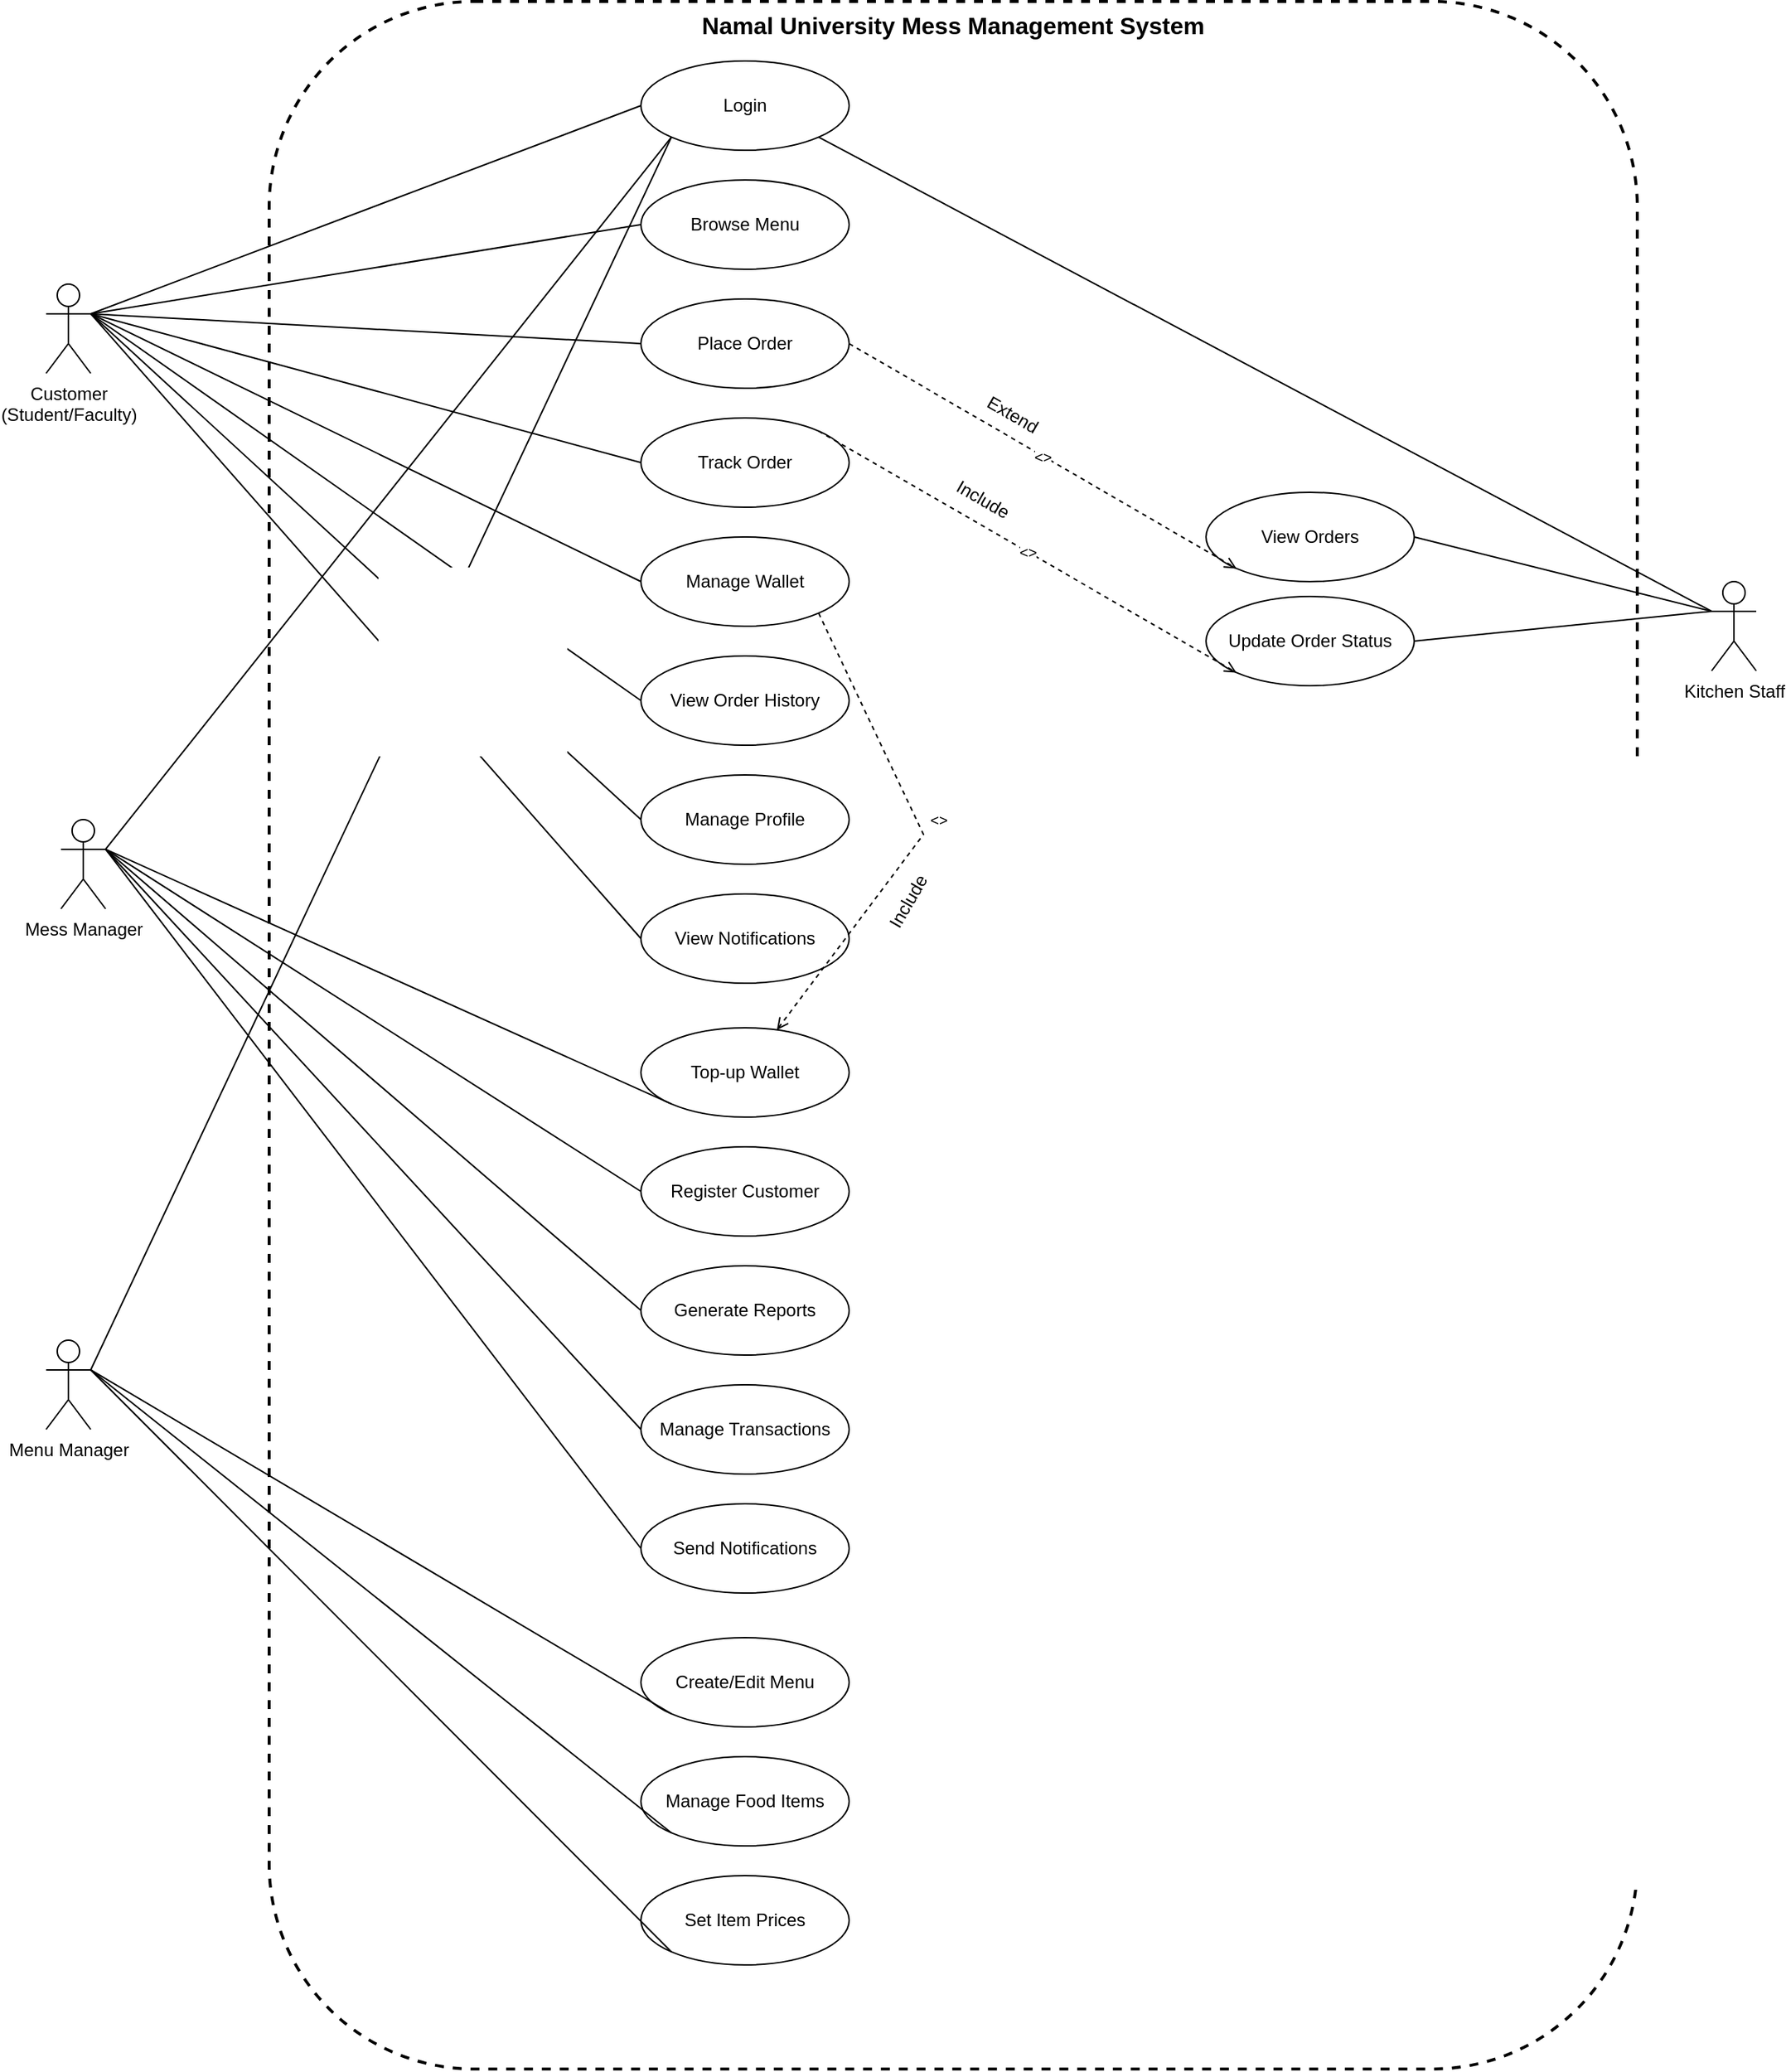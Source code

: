 <mxfile version="27.0.9">
  <diagram name="Namal University Mess Management System" id="namal_use_case">
    <mxGraphModel dx="2605" dy="1650" grid="1" gridSize="10" guides="1" tooltips="1" connect="1" arrows="1" fold="1" page="1" pageScale="1" pageWidth="1400" pageHeight="1000" math="0" shadow="0">
      <root>
        <mxCell id="0" />
        <mxCell id="1" parent="0" />
        <mxCell id="system_boundary" value="Namal University Mess Management System" style="rounded=1;whiteSpace=wrap;html=1;fillColor=none;strokeColor=#000000;strokeWidth=2;dashed=1;verticalAlign=top;fontSize=16;fontStyle=1;" parent="1" vertex="1">
          <mxGeometry x="230" y="10" width="920" height="1390" as="geometry" />
        </mxCell>
        <mxCell id="customer_actor" value="Customer&#xa;(Student/Faculty)" style="shape=umlActor;verticalLabelPosition=bottom;verticalAlign=top;html=1;fontSize=12;" parent="1" vertex="1">
          <mxGeometry x="80" y="200" width="30" height="60" as="geometry" />
        </mxCell>
        <mxCell id="mess_manager_actor" value="Mess Manager" style="shape=umlActor;verticalLabelPosition=bottom;verticalAlign=top;html=1;fontSize=12;" parent="1" vertex="1">
          <mxGeometry x="90" y="560" width="30" height="60" as="geometry" />
        </mxCell>
        <mxCell id="menu_manager_actor" value="Menu Manager" style="shape=umlActor;verticalLabelPosition=bottom;verticalAlign=top;html=1;fontSize=12;" parent="1" vertex="1">
          <mxGeometry x="80" y="910" width="30" height="60" as="geometry" />
        </mxCell>
        <mxCell id="kitchen_staff_actor" value="Kitchen Staff" style="shape=umlActor;verticalLabelPosition=bottom;verticalAlign=top;html=1;fontSize=12;" parent="1" vertex="1">
          <mxGeometry x="1200" y="400" width="30" height="60" as="geometry" />
        </mxCell>
        <mxCell id="login_usecase" value="Login" style="ellipse;whiteSpace=wrap;html=1;fontSize=12;" parent="1" vertex="1">
          <mxGeometry x="480" y="50" width="140" height="60" as="geometry" />
        </mxCell>
        <mxCell id="browse_menu_usecase" value="Browse Menu" style="ellipse;whiteSpace=wrap;html=1;fontSize=12;" parent="1" vertex="1">
          <mxGeometry x="480" y="130" width="140" height="60" as="geometry" />
        </mxCell>
        <mxCell id="place_order_usecase" value="Place Order" style="ellipse;whiteSpace=wrap;html=1;fontSize=12;" parent="1" vertex="1">
          <mxGeometry x="480" y="210" width="140" height="60" as="geometry" />
        </mxCell>
        <mxCell id="track_order_usecase" value="Track Order" style="ellipse;whiteSpace=wrap;html=1;fontSize=12;" parent="1" vertex="1">
          <mxGeometry x="480" y="290" width="140" height="60" as="geometry" />
        </mxCell>
        <mxCell id="manage_wallet_usecase" value="Manage Wallet" style="ellipse;whiteSpace=wrap;html=1;fontSize=12;" parent="1" vertex="1">
          <mxGeometry x="480" y="370" width="140" height="60" as="geometry" />
        </mxCell>
        <mxCell id="view_order_history_usecase" value="View Order History" style="ellipse;whiteSpace=wrap;html=1;fontSize=12;" parent="1" vertex="1">
          <mxGeometry x="480" y="450" width="140" height="60" as="geometry" />
        </mxCell>
        <mxCell id="manage_profile_usecase" value="Manage Profile" style="ellipse;whiteSpace=wrap;html=1;fontSize=12;" parent="1" vertex="1">
          <mxGeometry x="480" y="530" width="140" height="60" as="geometry" />
        </mxCell>
        <mxCell id="view_notifications_usecase" value="View Notifications" style="ellipse;whiteSpace=wrap;html=1;fontSize=12;" parent="1" vertex="1">
          <mxGeometry x="480" y="610" width="140" height="60" as="geometry" />
        </mxCell>
        <mxCell id="topup_wallet_usecase" value="Top-up Wallet" style="ellipse;whiteSpace=wrap;html=1;fontSize=12;" parent="1" vertex="1">
          <mxGeometry x="480" y="700" width="140" height="60" as="geometry" />
        </mxCell>
        <mxCell id="register_customer_usecase" value="Register Customer" style="ellipse;whiteSpace=wrap;html=1;fontSize=12;" parent="1" vertex="1">
          <mxGeometry x="480" y="780" width="140" height="60" as="geometry" />
        </mxCell>
        <mxCell id="generate_reports_usecase" value="Generate Reports" style="ellipse;whiteSpace=wrap;html=1;fontSize=12;" parent="1" vertex="1">
          <mxGeometry x="480" y="860" width="140" height="60" as="geometry" />
        </mxCell>
        <mxCell id="manage_transactions_usecase" value="Manage Transactions" style="ellipse;whiteSpace=wrap;html=1;fontSize=12;" parent="1" vertex="1">
          <mxGeometry x="480" y="940" width="140" height="60" as="geometry" />
        </mxCell>
        <mxCell id="send_notifications_usecase" value="Send Notifications" style="ellipse;whiteSpace=wrap;html=1;fontSize=12;" parent="1" vertex="1">
          <mxGeometry x="480" y="1020" width="140" height="60" as="geometry" />
        </mxCell>
        <mxCell id="create_edit_menu_usecase" value="Create/Edit Menu" style="ellipse;whiteSpace=wrap;html=1;fontSize=12;" parent="1" vertex="1">
          <mxGeometry x="480" y="1110" width="140" height="60" as="geometry" />
        </mxCell>
        <mxCell id="manage_food_items_usecase" value="Manage Food Items" style="ellipse;whiteSpace=wrap;html=1;fontSize=12;" parent="1" vertex="1">
          <mxGeometry x="480" y="1190" width="140" height="60" as="geometry" />
        </mxCell>
        <mxCell id="set_item_prices_usecase" value="Set Item Prices" style="ellipse;whiteSpace=wrap;html=1;fontSize=12;" parent="1" vertex="1">
          <mxGeometry x="480" y="1270" width="140" height="60" as="geometry" />
        </mxCell>
        <mxCell id="view_orders_usecase" value="View Orders" style="ellipse;whiteSpace=wrap;html=1;fontSize=12;" parent="1" vertex="1">
          <mxGeometry x="860" y="340" width="140" height="60" as="geometry" />
        </mxCell>
        <mxCell id="update_order_status_usecase" value="Update Order Status" style="ellipse;whiteSpace=wrap;html=1;fontSize=12;" parent="1" vertex="1">
          <mxGeometry x="860" y="410" width="140" height="60" as="geometry" />
        </mxCell>
        <mxCell id="customer_login" value="" style="endArrow=none;html=1;rounded=0;exitX=1;exitY=0.333;exitDx=0;exitDy=0;exitPerimeter=0;entryX=0;entryY=0.5;entryDx=0;entryDy=0;" parent="1" source="customer_actor" target="login_usecase" edge="1">
          <mxGeometry width="50" height="50" relative="1" as="geometry">
            <mxPoint x="130" y="220" as="sourcePoint" />
            <mxPoint x="180" y="170" as="targetPoint" />
          </mxGeometry>
        </mxCell>
        <mxCell id="customer_browse_menu" value="" style="endArrow=none;html=1;rounded=0;exitX=1;exitY=0.333;exitDx=0;exitDy=0;exitPerimeter=0;entryX=0;entryY=0.5;entryDx=0;entryDy=0;" parent="1" source="customer_actor" target="browse_menu_usecase" edge="1">
          <mxGeometry width="50" height="50" relative="1" as="geometry">
            <mxPoint x="130" y="220" as="sourcePoint" />
            <mxPoint x="180" y="170" as="targetPoint" />
          </mxGeometry>
        </mxCell>
        <mxCell id="customer_place_order" value="" style="endArrow=none;html=1;rounded=0;exitX=1;exitY=0.333;exitDx=0;exitDy=0;exitPerimeter=0;entryX=0;entryY=0.5;entryDx=0;entryDy=0;" parent="1" source="customer_actor" target="place_order_usecase" edge="1">
          <mxGeometry width="50" height="50" relative="1" as="geometry">
            <mxPoint x="130" y="220" as="sourcePoint" />
            <mxPoint x="180" y="170" as="targetPoint" />
          </mxGeometry>
        </mxCell>
        <mxCell id="customer_track_order" value="" style="endArrow=none;html=1;rounded=0;exitX=1;exitY=0.333;exitDx=0;exitDy=0;exitPerimeter=0;entryX=0;entryY=0.5;entryDx=0;entryDy=0;" parent="1" source="customer_actor" target="track_order_usecase" edge="1">
          <mxGeometry width="50" height="50" relative="1" as="geometry">
            <mxPoint x="130" y="220" as="sourcePoint" />
            <mxPoint x="180" y="170" as="targetPoint" />
          </mxGeometry>
        </mxCell>
        <mxCell id="customer_manage_wallet" value="" style="endArrow=none;html=1;rounded=0;exitX=1;exitY=0.333;exitDx=0;exitDy=0;exitPerimeter=0;entryX=0;entryY=0.5;entryDx=0;entryDy=0;" parent="1" source="customer_actor" target="manage_wallet_usecase" edge="1">
          <mxGeometry width="50" height="50" relative="1" as="geometry">
            <mxPoint x="130" y="220" as="sourcePoint" />
            <mxPoint x="180" y="170" as="targetPoint" />
          </mxGeometry>
        </mxCell>
        <mxCell id="customer_view_order_history" value="" style="endArrow=none;html=1;rounded=0;exitX=1;exitY=0.333;exitDx=0;exitDy=0;exitPerimeter=0;entryX=0;entryY=0.5;entryDx=0;entryDy=0;" parent="1" source="customer_actor" target="view_order_history_usecase" edge="1">
          <mxGeometry width="50" height="50" relative="1" as="geometry">
            <mxPoint x="130" y="220" as="sourcePoint" />
            <mxPoint x="180" y="170" as="targetPoint" />
          </mxGeometry>
        </mxCell>
        <mxCell id="customer_manage_profile" value="" style="endArrow=none;html=1;rounded=0;exitX=1;exitY=0.333;exitDx=0;exitDy=0;exitPerimeter=0;entryX=0;entryY=0.5;entryDx=0;entryDy=0;" parent="1" source="customer_actor" target="manage_profile_usecase" edge="1">
          <mxGeometry width="50" height="50" relative="1" as="geometry">
            <mxPoint x="130" y="220" as="sourcePoint" />
            <mxPoint x="180" y="170" as="targetPoint" />
          </mxGeometry>
        </mxCell>
        <mxCell id="customer_view_notifications" value="" style="endArrow=none;html=1;rounded=0;exitX=1;exitY=0.333;exitDx=0;exitDy=0;exitPerimeter=0;entryX=0;entryY=0.5;entryDx=0;entryDy=0;" parent="1" source="customer_actor" target="view_notifications_usecase" edge="1">
          <mxGeometry width="50" height="50" relative="1" as="geometry">
            <mxPoint x="130" y="220" as="sourcePoint" />
            <mxPoint x="180" y="170" as="targetPoint" />
          </mxGeometry>
        </mxCell>
        <mxCell id="manager_login" value="" style="endArrow=none;html=1;rounded=0;exitX=1;exitY=0.333;exitDx=0;exitDy=0;exitPerimeter=0;entryX=0;entryY=1;entryDx=0;entryDy=0;" parent="1" source="mess_manager_actor" target="login_usecase" edge="1">
          <mxGeometry width="50" height="50" relative="1" as="geometry">
            <mxPoint x="130" y="420" as="sourcePoint" />
            <mxPoint x="180" y="370" as="targetPoint" />
          </mxGeometry>
        </mxCell>
        <mxCell id="manager_register_customer" value="" style="endArrow=none;html=1;rounded=0;exitX=1;exitY=0.333;exitDx=0;exitDy=0;exitPerimeter=0;entryX=0;entryY=0.5;entryDx=0;entryDy=0;" parent="1" source="mess_manager_actor" target="register_customer_usecase" edge="1">
          <mxGeometry width="50" height="50" relative="1" as="geometry">
            <mxPoint x="130" y="420" as="sourcePoint" />
            <mxPoint x="180" y="370" as="targetPoint" />
          </mxGeometry>
        </mxCell>
        <mxCell id="manager_generate_reports" value="" style="endArrow=none;html=1;rounded=0;exitX=1;exitY=0.333;exitDx=0;exitDy=0;exitPerimeter=0;entryX=0;entryY=0.5;entryDx=0;entryDy=0;" parent="1" source="mess_manager_actor" target="generate_reports_usecase" edge="1">
          <mxGeometry width="50" height="50" relative="1" as="geometry">
            <mxPoint x="130" y="420" as="sourcePoint" />
            <mxPoint x="180" y="370" as="targetPoint" />
          </mxGeometry>
        </mxCell>
        <mxCell id="manager_manage_transactions" value="" style="endArrow=none;html=1;rounded=0;exitX=1;exitY=0.333;exitDx=0;exitDy=0;exitPerimeter=0;entryX=0;entryY=0.5;entryDx=0;entryDy=0;" parent="1" source="mess_manager_actor" target="manage_transactions_usecase" edge="1">
          <mxGeometry width="50" height="50" relative="1" as="geometry">
            <mxPoint x="130" y="420" as="sourcePoint" />
            <mxPoint x="180" y="370" as="targetPoint" />
          </mxGeometry>
        </mxCell>
        <mxCell id="manager_send_notifications" value="" style="endArrow=none;html=1;rounded=0;exitX=1;exitY=0.333;exitDx=0;exitDy=0;exitPerimeter=0;entryX=0;entryY=0.5;entryDx=0;entryDy=0;" parent="1" source="mess_manager_actor" target="send_notifications_usecase" edge="1">
          <mxGeometry width="50" height="50" relative="1" as="geometry">
            <mxPoint x="130" y="420" as="sourcePoint" />
            <mxPoint x="180" y="370" as="targetPoint" />
          </mxGeometry>
        </mxCell>
        <mxCell id="manager_topup_wallet" value="" style="endArrow=none;html=1;rounded=0;exitX=1;exitY=0.333;exitDx=0;exitDy=0;exitPerimeter=0;entryX=0;entryY=1;entryDx=0;entryDy=0;" parent="1" source="mess_manager_actor" target="topup_wallet_usecase" edge="1">
          <mxGeometry width="50" height="50" relative="1" as="geometry">
            <mxPoint x="130" y="420" as="sourcePoint" />
            <mxPoint x="180" y="370" as="targetPoint" />
          </mxGeometry>
        </mxCell>
        <mxCell id="menu_manager_login" value="" style="endArrow=none;html=1;rounded=0;exitX=1;exitY=0.333;exitDx=0;exitDy=0;exitPerimeter=0;entryX=0;entryY=1;entryDx=0;entryDy=0;" parent="1" source="menu_manager_actor" target="login_usecase" edge="1">
          <mxGeometry width="50" height="50" relative="1" as="geometry">
            <mxPoint x="130" y="570" as="sourcePoint" />
            <mxPoint x="180" y="520" as="targetPoint" />
          </mxGeometry>
        </mxCell>
        <mxCell id="menu_manager_create_edit_menu" value="" style="endArrow=none;html=1;rounded=0;exitX=1;exitY=0.333;exitDx=0;exitDy=0;exitPerimeter=0;entryX=0;entryY=1;entryDx=0;entryDy=0;" parent="1" source="menu_manager_actor" target="create_edit_menu_usecase" edge="1">
          <mxGeometry width="50" height="50" relative="1" as="geometry">
            <mxPoint x="130" y="570" as="sourcePoint" />
            <mxPoint x="180" y="520" as="targetPoint" />
          </mxGeometry>
        </mxCell>
        <mxCell id="menu_manager_manage_food_items" value="" style="endArrow=none;html=1;rounded=0;exitX=1;exitY=0.333;exitDx=0;exitDy=0;exitPerimeter=0;entryX=0;entryY=1;entryDx=0;entryDy=0;" parent="1" source="menu_manager_actor" target="manage_food_items_usecase" edge="1">
          <mxGeometry width="50" height="50" relative="1" as="geometry">
            <mxPoint x="130" y="570" as="sourcePoint" />
            <mxPoint x="180" y="520" as="targetPoint" />
          </mxGeometry>
        </mxCell>
        <mxCell id="menu_manager_set_item_prices" value="" style="endArrow=none;html=1;rounded=0;exitX=1;exitY=0.333;exitDx=0;exitDy=0;exitPerimeter=0;entryX=0;entryY=1;entryDx=0;entryDy=0;" parent="1" source="menu_manager_actor" target="set_item_prices_usecase" edge="1">
          <mxGeometry width="50" height="50" relative="1" as="geometry">
            <mxPoint x="130" y="570" as="sourcePoint" />
            <mxPoint x="180" y="520" as="targetPoint" />
          </mxGeometry>
        </mxCell>
        <mxCell id="kitchen_staff_login" value="" style="endArrow=none;html=1;rounded=0;exitX=0;exitY=0.333;exitDx=0;exitDy=0;exitPerimeter=0;entryX=1;entryY=1;entryDx=0;entryDy=0;" parent="1" source="kitchen_staff_actor" target="login_usecase" edge="1">
          <mxGeometry width="50" height="50" relative="1" as="geometry">
            <mxPoint x="1070" y="420" as="sourcePoint" />
            <mxPoint x="1020" y="370" as="targetPoint" />
          </mxGeometry>
        </mxCell>
        <mxCell id="kitchen_staff_view_orders" value="" style="endArrow=none;html=1;rounded=0;exitX=0;exitY=0.333;exitDx=0;exitDy=0;exitPerimeter=0;entryX=1;entryY=0.5;entryDx=0;entryDy=0;" parent="1" source="kitchen_staff_actor" target="view_orders_usecase" edge="1">
          <mxGeometry width="50" height="50" relative="1" as="geometry">
            <mxPoint x="1070" y="420" as="sourcePoint" />
            <mxPoint x="1020" y="370" as="targetPoint" />
          </mxGeometry>
        </mxCell>
        <mxCell id="kitchen_staff_update_order_status" value="" style="endArrow=none;html=1;rounded=0;exitX=0;exitY=0.333;exitDx=0;exitDy=0;exitPerimeter=0;entryX=1;entryY=0.5;entryDx=0;entryDy=0;" parent="1" source="kitchen_staff_actor" target="update_order_status_usecase" edge="1">
          <mxGeometry width="50" height="50" relative="1" as="geometry">
            <mxPoint x="1070" y="420" as="sourcePoint" />
            <mxPoint x="1020" y="370" as="targetPoint" />
          </mxGeometry>
        </mxCell>
        <mxCell id="place_order_includes_view_orders" value="&lt;&lt;include&gt;&gt;" style="endArrow=open;html=1;rounded=0;dashed=1;endFill=0;exitX=1;exitY=0.5;exitDx=0;exitDy=0;entryX=0;entryY=1;entryDx=0;entryDy=0;fontSize=10;" parent="1" source="place_order_usecase" target="view_orders_usecase" edge="1">
          <mxGeometry relative="1" as="geometry">
            <mxPoint as="offset" />
          </mxGeometry>
        </mxCell>
        <mxCell id="manage_wallet_includes_topup" value="&lt;&lt;include&gt;&gt;" style="endArrow=open;html=1;rounded=0;dashed=1;endFill=0;exitX=1;exitY=1;exitDx=0;exitDy=0;fontSize=10;" parent="1" source="manage_wallet_usecase" target="topup_wallet_usecase" edge="1">
          <mxGeometry x="-0.028" y="13" relative="1" as="geometry">
            <mxPoint as="offset" />
            <Array as="points">
              <mxPoint x="670" y="570" />
            </Array>
          </mxGeometry>
        </mxCell>
        <mxCell id="track_order_includes_update_status" value="&lt;&lt;include&gt;&gt;" style="endArrow=open;html=1;rounded=0;dashed=1;endFill=0;exitX=1;exitY=0;exitDx=0;exitDy=0;entryX=0;entryY=1;entryDx=0;entryDy=0;fontSize=10;" parent="1" source="track_order_usecase" target="update_order_status_usecase" edge="1">
          <mxGeometry relative="1" as="geometry">
            <mxPoint as="offset" />
          </mxGeometry>
        </mxCell>
        <mxCell id="EJnztJKMTsqRwkuOwDvj-1" value="Include" style="text;html=1;align=center;verticalAlign=middle;whiteSpace=wrap;rounded=0;rotation=-60;" vertex="1" parent="1">
          <mxGeometry x="630" y="600" width="60" height="30" as="geometry" />
        </mxCell>
        <mxCell id="EJnztJKMTsqRwkuOwDvj-2" value="Extend" style="text;html=1;align=center;verticalAlign=middle;whiteSpace=wrap;rounded=0;rotation=30;" vertex="1" parent="1">
          <mxGeometry x="700.003" y="273.0" width="60" height="30" as="geometry" />
        </mxCell>
        <mxCell id="EJnztJKMTsqRwkuOwDvj-3" value="Include" style="text;html=1;align=center;verticalAlign=middle;whiteSpace=wrap;rounded=0;rotation=30;" vertex="1" parent="1">
          <mxGeometry x="680.001" y="330.0" width="60" height="30" as="geometry" />
        </mxCell>
      </root>
    </mxGraphModel>
  </diagram>
</mxfile>

